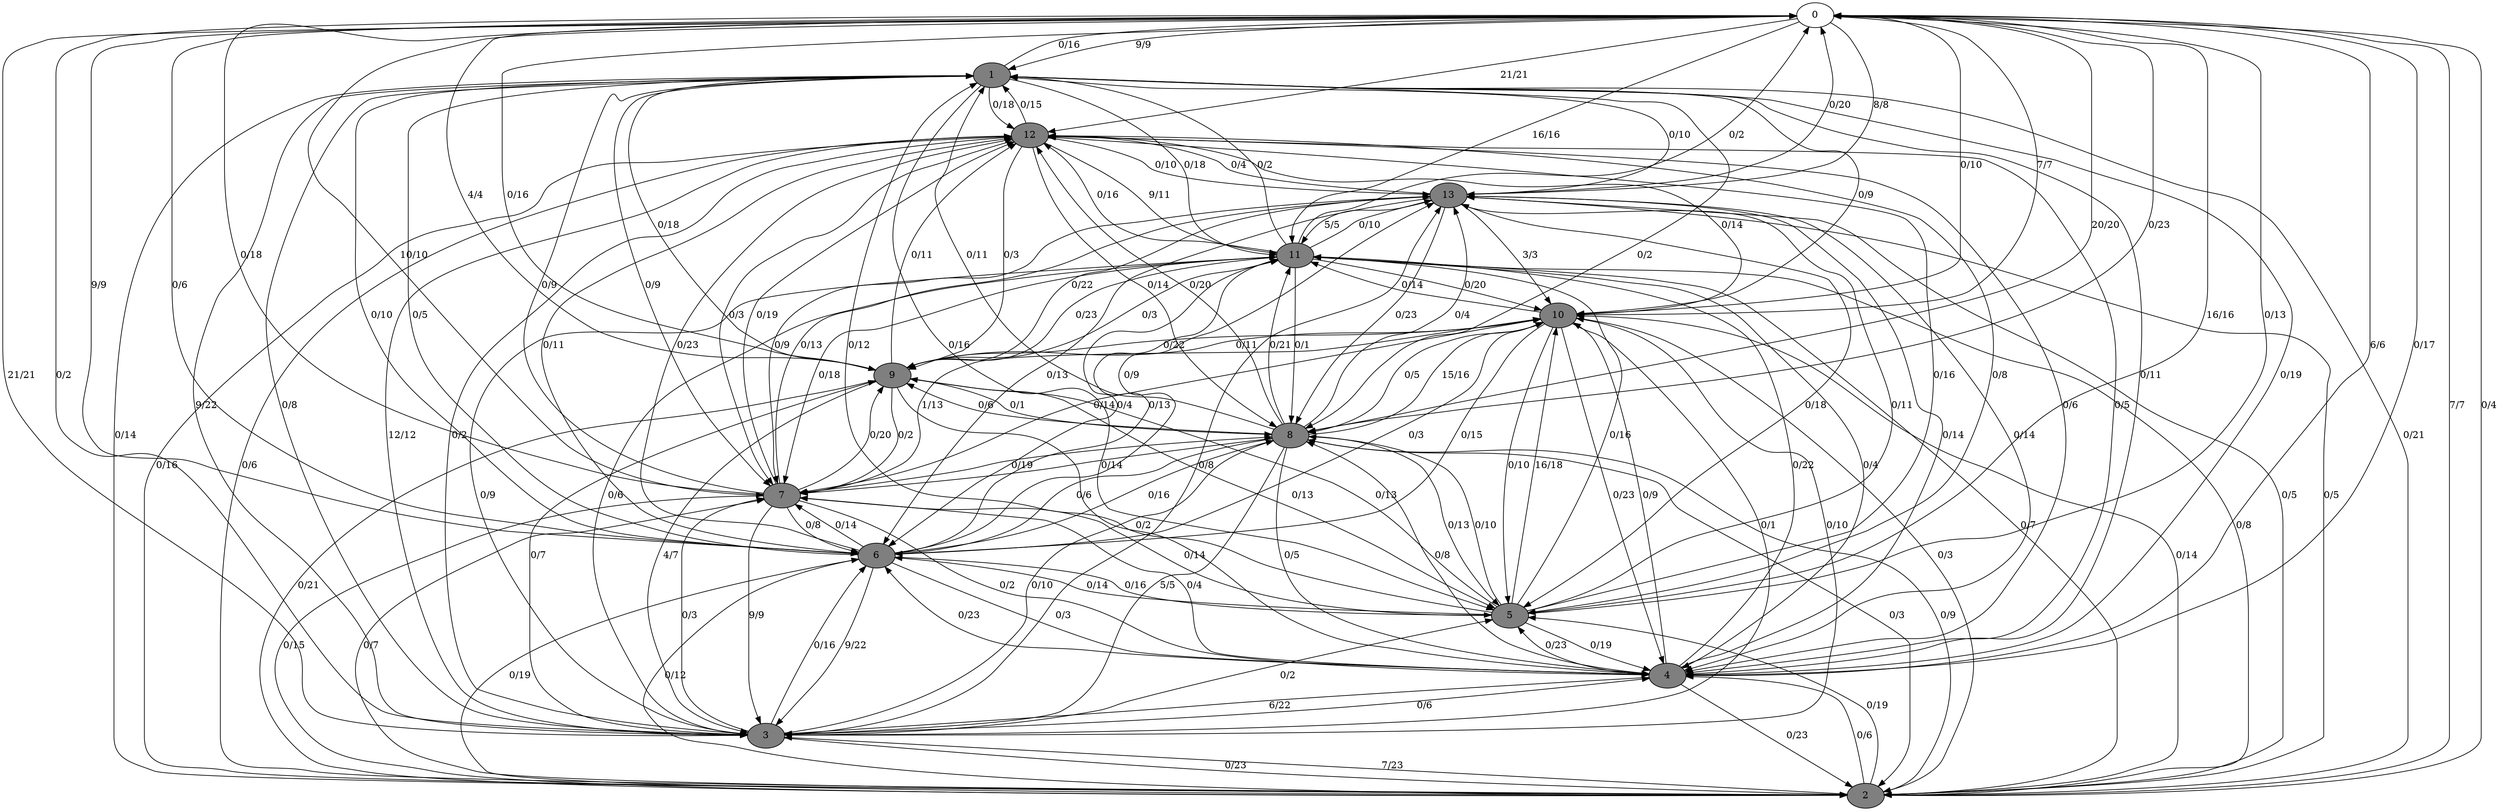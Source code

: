 digraph G {
	0[style=filled fillcolor=grey100];
	0->1[label ="9/9"] ;
	0->2[label ="7/7"] ;
	0->3[label ="21/21"] ;
	0->4[label ="6/6"] ;
	0->5[label ="16/16"] ;
	0->6[label ="9/9"] ;
	0->7[label ="10/10"] ;
	0->8[label ="20/20"] ;
	0->9[label ="4/4"] ;
	0->10[label ="7/7"] ;
	0->11[label ="16/16"] ;
	0->12[label ="21/21"] ;
	0->13[label ="8/8"] ;
	1[style=filled fillcolor=grey50];
	1->0[label ="0/16"] ;
	1->2[label ="0/21"] ;
	1->3[label ="9/22"] ;
	1->4[label ="0/11"] ;
	1->5[label ="0/16"] ;
	1->6[label ="0/10"] ;
	1->7[label ="0/9"] ;
	1->8[label ="0/2"] ;
	1->10[label ="0/9"] ;
	1->11[label ="0/18"] ;
	1->12[label ="0/18"] ;
	2[style=filled fillcolor=grey50];
	2->0[label ="0/4"] ;
	2->1[label ="0/14"] ;
	2->3[label ="7/23"] ;
	2->4[label ="0/6"] ;
	2->5[label ="0/19"] ;
	2->6[label ="0/19"] ;
	2->7[label ="0/7"] ;
	2->8[label ="0/9"] ;
	2->10[label ="0/14"] ;
	2->11[label ="0/8"] ;
	2->12[label ="0/6"] ;
	2->13[label ="0/5"] ;
	3[style=filled fillcolor=grey50];
	3->0[label ="0/2"] ;
	3->1[label ="0/8"] ;
	3->2[label ="0/23"] ;
	3->4[label ="0/6"] ;
	3->5[label ="0/2"] ;
	3->6[label ="0/16"] ;
	3->7[label ="0/3"] ;
	3->8[label ="0/10"] ;
	3->9[label ="0/7"] ;
	3->10[label ="0/10"] ;
	3->11[label ="0/6"] ;
	3->12[label ="0/2"] ;
	3->13[label ="0/8"] ;
	4[style=filled fillcolor=grey50];
	4->0[label ="0/17"] ;
	4->1[label ="0/19"] ;
	4->2[label ="0/23"] ;
	4->3[label ="6/22"] ;
	4->5[label ="0/23"] ;
	4->6[label ="0/23"] ;
	4->7[label ="0/4"] ;
	4->8[label ="0/8"] ;
	4->10[label ="0/9"] ;
	4->11[label ="0/22"] ;
	4->12[label ="0/5"] ;
	4->13[label ="0/14"] ;
	5[style=filled fillcolor=grey50];
	5->0[label ="0/13"] ;
	5->1[label ="0/12"] ;
	5->4[label ="0/19"] ;
	5->6[label ="0/14"] ;
	5->7[label ="0/14"] ;
	5->8[label ="0/10"] ;
	5->9[label ="0/13"] ;
	5->10[label ="16/18"] ;
	5->11[label ="0/16"] ;
	5->12[label ="0/16"] ;
	5->13[label ="0/11"] ;
	6[style=filled fillcolor=grey50];
	6->0[label ="0/6"] ;
	6->1[label ="0/5"] ;
	6->2[label ="0/12"] ;
	6->3[label ="9/22"] ;
	6->4[label ="0/3"] ;
	6->5[label ="0/16"] ;
	6->7[label ="0/14"] ;
	6->8[label ="0/16"] ;
	6->10[label ="0/3"] ;
	6->11[label ="0/13"] ;
	6->12[label ="0/23"] ;
	6->13[label ="0/9"] ;
	7[style=filled fillcolor=grey50];
	7->0[label ="0/18"] ;
	7->1[label ="0/9"] ;
	7->2[label ="0/15"] ;
	7->3[label ="9/9"] ;
	7->4[label ="0/2"] ;
	7->6[label ="0/8"] ;
	7->8[label ="0/19"] ;
	7->9[label ="0/20"] ;
	7->10[label ="1/13"] ;
	7->12[label ="0/19"] ;
	7->13[label ="0/13"] ;
	8[style=filled fillcolor=grey50];
	8->0[label ="0/23"] ;
	8->1[label ="0/11"] ;
	8->2[label ="0/3"] ;
	8->3[label ="5/5"] ;
	8->4[label ="0/5"] ;
	8->5[label ="0/13"] ;
	8->6[label ="0/6"] ;
	8->7[label ="0/14"] ;
	8->9[label ="0/6"] ;
	8->10[label ="15/16"] ;
	8->11[label ="0/21"] ;
	8->12[label ="0/20"] ;
	8->13[label ="0/4"] ;
	9[style=filled fillcolor=grey50];
	9->0[label ="0/16"] ;
	9->1[label ="0/18"] ;
	9->2[label ="0/21"] ;
	9->3[label ="4/7"] ;
	9->4[label ="0/2"] ;
	9->5[label ="0/13"] ;
	9->7[label ="0/2"] ;
	9->8[label ="0/1"] ;
	9->10[label ="0/22"] ;
	9->11[label ="0/3"] ;
	9->12[label ="0/11"] ;
	9->13[label ="0/22"] ;
	10[style=filled fillcolor=grey50];
	10->0[label ="0/10"] ;
	10->2[label ="0/3"] ;
	10->3[label ="0/1"] ;
	10->4[label ="0/23"] ;
	10->5[label ="0/10"] ;
	10->6[label ="0/15"] ;
	10->7[label ="0/14"] ;
	10->8[label ="0/5"] ;
	10->9[label ="0/11"] ;
	10->11[label ="0/14"] ;
	10->12[label ="0/14"] ;
	11[style=filled fillcolor=grey50];
	11->0[label ="0/2"] ;
	11->1[label ="0/2"] ;
	11->2[label ="0/7"] ;
	11->3[label ="0/9"] ;
	11->4[label ="0/4"] ;
	11->6[label ="0/4"] ;
	11->7[label ="0/18"] ;
	11->8[label ="0/1"] ;
	11->9[label ="0/23"] ;
	11->10[label ="0/20"] ;
	11->12[label ="0/16"] ;
	11->13[label ="0/10"] ;
	12[style=filled fillcolor=grey50];
	12->1[label ="0/15"] ;
	12->2[label ="0/16"] ;
	12->3[label ="12/12"] ;
	12->4[label ="0/6"] ;
	12->5[label ="0/8"] ;
	12->6[label ="0/11"] ;
	12->7[label ="0/3"] ;
	12->8[label ="0/14"] ;
	12->9[label ="0/3"] ;
	12->11[label ="9/11"] ;
	12->13[label ="0/10"] ;
	13[style=filled fillcolor=grey50];
	13->0[label ="0/20"] ;
	13->1[label ="0/10"] ;
	13->2[label ="0/5"] ;
	13->4[label ="0/14"] ;
	13->5[label ="0/18"] ;
	13->6[label ="0/13"] ;
	13->7[label ="0/9"] ;
	13->8[label ="0/23"] ;
	13->10[label ="3/3"] ;
	13->11[label ="5/5"] ;
	13->12[label ="0/4"] ;
}
